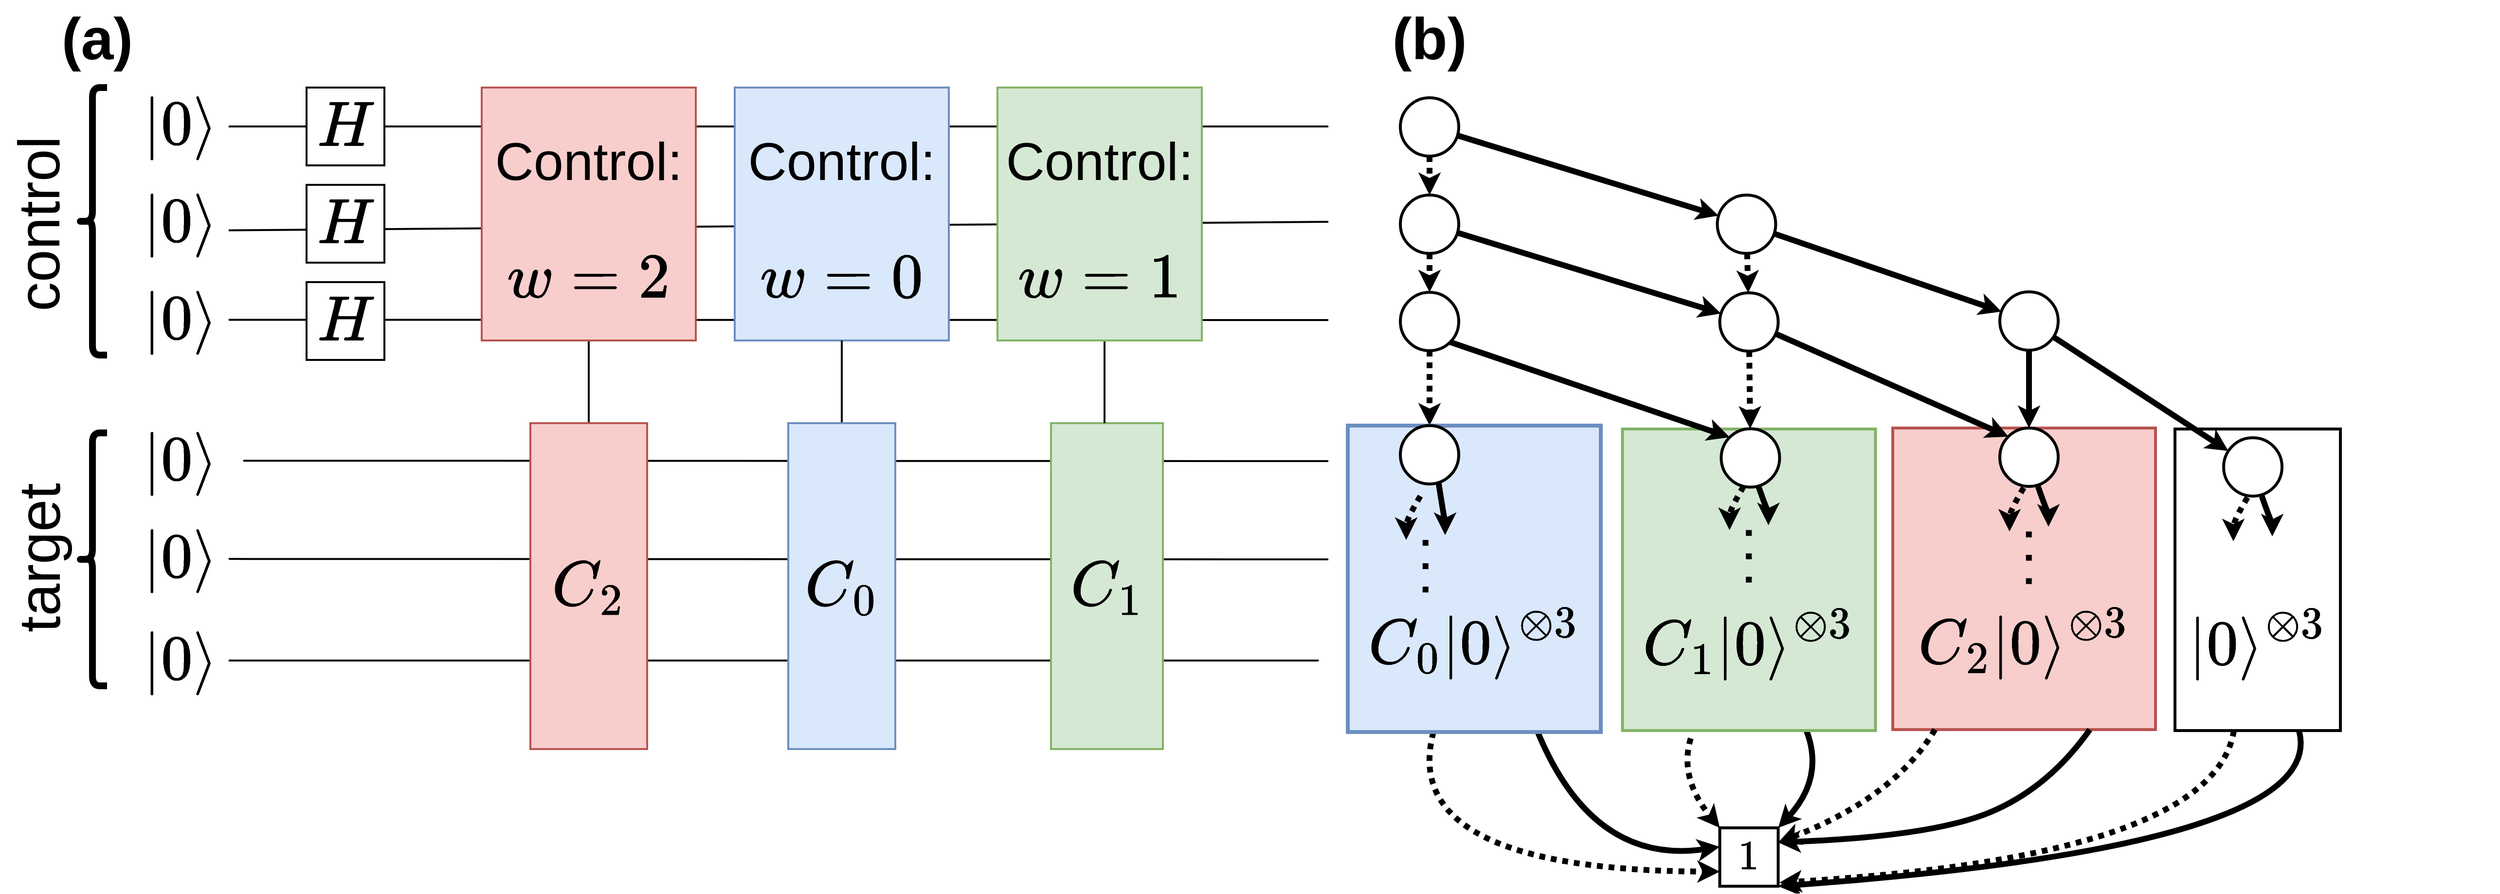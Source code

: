 <mxfile version="14.6.13" type="device"><diagram id="QLRt1LQHnvGc4lf2FzZx" name="Page-1"><mxGraphModel dx="2523" dy="2165" grid="1" gridSize="10" guides="1" tooltips="1" connect="1" arrows="1" fold="1" page="1" pageScale="1" pageWidth="850" pageHeight="1100" math="1" shadow="0"><root><mxCell id="0"/><mxCell id="1" parent="0"/><mxCell id="4k_U7q-I6AvNTp3xJAbL-4" style="orthogonalLoop=1;jettySize=auto;html=1;fontSize=36;endSize=4;strokeWidth=6;curved=1;dashed=1;dashPattern=1 1;entryX=1.022;entryY=0.938;entryDx=0;entryDy=0;entryPerimeter=0;" edge="1" parent="1" source="8iFmxjiar5IBM9s6UGjo-2" target="0vZr9o-hi5N_ZuySMO36-231"><mxGeometry relative="1" as="geometry"><Array as="points"><mxPoint x="1760" y="751"/></Array></mxGeometry></mxCell><mxCell id="4k_U7q-I6AvNTp3xJAbL-5" style="edgeStyle=none;curved=1;orthogonalLoop=1;jettySize=auto;html=1;fontSize=36;endSize=4;strokeColor=#000000;strokeWidth=6;entryX=1;entryY=1;entryDx=0;entryDy=0;" edge="1" parent="1" source="8iFmxjiar5IBM9s6UGjo-2" target="0vZr9o-hi5N_ZuySMO36-231"><mxGeometry relative="1" as="geometry"><Array as="points"><mxPoint x="1880" y="740"/></Array></mxGeometry></mxCell><mxCell id="8iFmxjiar5IBM9s6UGjo-2" value="&lt;font style=&quot;font-size: 55px&quot;&gt;&lt;br&gt;&lt;br&gt;$$|0\rangle^{\otimes 3}$$&lt;/font&gt;" style="rounded=0;whiteSpace=wrap;html=1;strokeWidth=3;fontSize=36;" parent="1" vertex="1"><mxGeometry x="1720" y="311" width="170" height="310" as="geometry"/></mxCell><mxCell id="EaZgcsgolArHx0AxWcv3-27" value="" style="endArrow=none;html=1;strokeWidth=2;" parent="1" edge="1"><mxGeometry width="50" height="50" relative="1" as="geometry"><mxPoint x="850" y="344" as="sourcePoint"/><mxPoint x="-265" y="343.57" as="targetPoint"/></mxGeometry></mxCell><mxCell id="EaZgcsgolArHx0AxWcv3-25" value="" style="endArrow=none;html=1;strokeWidth=2;" parent="1" edge="1"><mxGeometry width="50" height="50" relative="1" as="geometry"><mxPoint x="850" y="98" as="sourcePoint"/><mxPoint x="-280" y="106.75" as="targetPoint"/></mxGeometry></mxCell><mxCell id="EaZgcsgolArHx0AxWcv3-26" value="" style="endArrow=none;html=1;strokeWidth=2;" parent="1" edge="1"><mxGeometry width="50" height="50" relative="1" as="geometry"><mxPoint x="850" y="199" as="sourcePoint"/><mxPoint x="-280" y="198.75" as="targetPoint"/></mxGeometry></mxCell><mxCell id="IJYWkRETUyeReEycgtkh-1" value="" style="endArrow=none;html=1;strokeWidth=2;" parent="1" edge="1"><mxGeometry width="50" height="50" relative="1" as="geometry"><mxPoint x="850" as="sourcePoint"/><mxPoint x="-280" as="targetPoint"/></mxGeometry></mxCell><mxCell id="IJYWkRETUyeReEycgtkh-2" value="&lt;font style=&quot;font-size: 55px&quot;&gt;$$H$$&lt;/font&gt;" style="rounded=0;whiteSpace=wrap;html=1;strokeWidth=2;fontSize=36;" parent="1" vertex="1"><mxGeometry x="-200" y="-40" width="80" height="80" as="geometry"/></mxCell><mxCell id="IJYWkRETUyeReEycgtkh-4" value="&lt;font style=&quot;font-size: 55px&quot;&gt;$$H$$&lt;/font&gt;" style="rounded=0;whiteSpace=wrap;html=1;strokeWidth=2;fontSize=36;" parent="1" vertex="1"><mxGeometry x="-200" y="60" width="80" height="80" as="geometry"/></mxCell><mxCell id="IJYWkRETUyeReEycgtkh-6" value="&lt;font style=&quot;font-size: 55px&quot;&gt;$$H$$&lt;/font&gt;" style="rounded=0;whiteSpace=wrap;html=1;strokeWidth=2;fontSize=36;" parent="1" vertex="1"><mxGeometry x="-200" y="160" width="80" height="80" as="geometry"/></mxCell><mxCell id="IJYWkRETUyeReEycgtkh-223" style="edgeStyle=orthogonalEdgeStyle;rounded=0;orthogonalLoop=1;jettySize=auto;html=1;endArrow=none;endFill=0;strokeWidth=2;" parent="1" source="IJYWkRETUyeReEycgtkh-134" target="NjHkSXj24oFOpMYJinnD-5" edge="1"><mxGeometry relative="1" as="geometry"><mxPoint x="19.58" y="260" as="targetPoint"/><mxPoint x="19.58" y="220" as="sourcePoint"/></mxGeometry></mxCell><mxCell id="IJYWkRETUyeReEycgtkh-134" value="&lt;span style=&quot;font-size: 55px&quot;&gt;&lt;br&gt;&lt;br&gt;Control:&lt;br&gt;$$w=2$$&lt;br&gt;&lt;/span&gt;" style="rounded=0;whiteSpace=wrap;html=1;strokeWidth=2;fontSize=36;fillColor=#f8cecc;strokeColor=#b85450;" parent="1" vertex="1"><mxGeometry x="-20" y="-40" width="220" height="260" as="geometry"/></mxCell><mxCell id="IJYWkRETUyeReEycgtkh-214" value="" style="endArrow=none;html=1;strokeWidth=2;" parent="1" edge="1"><mxGeometry width="50" height="50" relative="1" as="geometry"><mxPoint x="850" y="445" as="sourcePoint"/><mxPoint x="-280" y="444.56" as="targetPoint"/></mxGeometry></mxCell><mxCell id="0vZr9o-hi5N_ZuySMO36-213" style="edgeStyle=none;orthogonalLoop=1;jettySize=auto;html=1;dashed=1;dashPattern=1 1;strokeWidth=6;fontSize=32;endSize=4;" parent="1" source="0vZr9o-hi5N_ZuySMO36-215" target="0vZr9o-hi5N_ZuySMO36-218" edge="1"><mxGeometry relative="1" as="geometry"/></mxCell><mxCell id="0vZr9o-hi5N_ZuySMO36-214" style="edgeStyle=none;orthogonalLoop=1;jettySize=auto;html=1;strokeWidth=6;fontSize=32;endSize=4;" parent="1" source="0vZr9o-hi5N_ZuySMO36-215" target="0vZr9o-hi5N_ZuySMO36-234" edge="1"><mxGeometry relative="1" as="geometry"/></mxCell><mxCell id="0vZr9o-hi5N_ZuySMO36-216" style="edgeStyle=none;orthogonalLoop=1;jettySize=auto;html=1;dashed=1;dashPattern=1 1;strokeWidth=6;fontSize=32;endSize=4;" parent="1" source="0vZr9o-hi5N_ZuySMO36-218" target="0vZr9o-hi5N_ZuySMO36-221" edge="1"><mxGeometry relative="1" as="geometry"/></mxCell><mxCell id="0vZr9o-hi5N_ZuySMO36-217" style="edgeStyle=none;orthogonalLoop=1;jettySize=auto;html=1;strokeWidth=6;fontSize=32;endSize=4;" parent="1" source="0vZr9o-hi5N_ZuySMO36-218" target="0vZr9o-hi5N_ZuySMO36-238" edge="1"><mxGeometry relative="1" as="geometry"/></mxCell><mxCell id="0vZr9o-hi5N_ZuySMO36-219" style="edgeStyle=none;orthogonalLoop=1;jettySize=auto;html=1;dashed=1;dashPattern=1 1;strokeWidth=6;fontSize=32;endSize=4;entryX=0.5;entryY=0;entryDx=0;entryDy=0;" parent="1" source="0vZr9o-hi5N_ZuySMO36-221" target="EaZgcsgolArHx0AxWcv3-62" edge="1"><mxGeometry relative="1" as="geometry"><Array as="points"/><mxPoint x="940" y="325" as="targetPoint"/></mxGeometry></mxCell><mxCell id="0vZr9o-hi5N_ZuySMO36-232" style="edgeStyle=none;orthogonalLoop=1;jettySize=auto;html=1;strokeWidth=6;fontSize=32;endSize=4;" parent="1" source="0vZr9o-hi5N_ZuySMO36-234" target="0vZr9o-hi5N_ZuySMO36-248" edge="1"><mxGeometry relative="1" as="geometry"><Array as="points"/></mxGeometry></mxCell><mxCell id="0vZr9o-hi5N_ZuySMO36-233" style="edgeStyle=none;orthogonalLoop=1;jettySize=auto;html=1;strokeWidth=6;fontSize=32;dashed=1;dashPattern=1 1;endSize=4;" parent="1" source="0vZr9o-hi5N_ZuySMO36-234" target="0vZr9o-hi5N_ZuySMO36-238" edge="1"><mxGeometry relative="1" as="geometry"><Array as="points"/></mxGeometry></mxCell><mxCell id="0vZr9o-hi5N_ZuySMO36-238" value="" style="ellipse;whiteSpace=wrap;html=1;aspect=fixed;strokeWidth=3;" parent="1" vertex="1"><mxGeometry x="1252.25" y="171" width="60" height="60" as="geometry"/></mxCell><mxCell id="0vZr9o-hi5N_ZuySMO36-248" value="" style="ellipse;whiteSpace=wrap;html=1;aspect=fixed;strokeWidth=3;" parent="1" vertex="1"><mxGeometry x="1540" y="170" width="60" height="60" as="geometry"/></mxCell><mxCell id="RQr7y61r18NanL5edyea-7" value="" style="shape=curlyBracket;whiteSpace=wrap;html=1;rounded=1;fontSize=36;strokeWidth=7;" parent="1" vertex="1"><mxGeometry x="-435" y="-40" width="30" height="275" as="geometry"/></mxCell><mxCell id="RQr7y61r18NanL5edyea-8" value="" style="shape=curlyBracket;whiteSpace=wrap;html=1;rounded=1;fontSize=36;strokeWidth=7;" parent="1" vertex="1"><mxGeometry x="-435" y="315" width="30" height="260" as="geometry"/></mxCell><mxCell id="RQr7y61r18NanL5edyea-10" value="&lt;font style=&quot;font-size: 60px&quot;&gt;target&lt;/font&gt;" style="text;html=1;strokeColor=none;fillColor=none;align=center;verticalAlign=middle;whiteSpace=wrap;rounded=0;fontSize=36;direction=east;rotation=-90;" parent="1" vertex="1"><mxGeometry x="-606.25" y="416.25" width="262.5" height="55" as="geometry"/></mxCell><mxCell id="RQr7y61r18NanL5edyea-28" value="&lt;font style=&quot;font-size: 60px&quot;&gt;control&lt;/font&gt;" style="text;html=1;strokeColor=none;fillColor=none;align=center;verticalAlign=middle;whiteSpace=wrap;rounded=0;fontSize=36;direction=east;rotation=-90;" parent="1" vertex="1"><mxGeometry x="-615" y="60" width="280" height="80" as="geometry"/></mxCell><mxCell id="EaZgcsgolArHx0AxWcv3-3" value="&lt;font style=&quot;font-size: 55px&quot;&gt;$$|0\rangle$$&lt;/font&gt;" style="text;html=1;align=center;verticalAlign=middle;resizable=0;points=[];autosize=1;" parent="1" vertex="1"><mxGeometry x="-505.0" y="-15" width="350" height="30" as="geometry"/></mxCell><mxCell id="EaZgcsgolArHx0AxWcv3-4" value="&lt;font style=&quot;font-size: 55px&quot;&gt;$$|0\rangle$$&lt;/font&gt;" style="text;html=1;align=center;verticalAlign=middle;resizable=0;points=[];autosize=1;" parent="1" vertex="1"><mxGeometry x="-505.0" y="85" width="350" height="30" as="geometry"/></mxCell><mxCell id="EaZgcsgolArHx0AxWcv3-5" value="&lt;font style=&quot;font-size: 55px&quot;&gt;$$|0\rangle$$&lt;/font&gt;" style="text;html=1;align=center;verticalAlign=middle;resizable=0;points=[];autosize=1;" parent="1" vertex="1"><mxGeometry x="-505.0" y="185" width="350" height="30" as="geometry"/></mxCell><mxCell id="EaZgcsgolArHx0AxWcv3-11" value="&lt;font style=&quot;font-size: 55px&quot;&gt;$$|0\rangle$$&lt;/font&gt;" style="text;html=1;align=center;verticalAlign=middle;resizable=0;points=[];autosize=1;" parent="1" vertex="1"><mxGeometry x="-505" y="330" width="350" height="30" as="geometry"/></mxCell><mxCell id="EaZgcsgolArHx0AxWcv3-12" value="&lt;font style=&quot;font-size: 55px&quot;&gt;$$|0\rangle$$&lt;/font&gt;" style="text;html=1;align=center;verticalAlign=middle;resizable=0;points=[];autosize=1;" parent="1" vertex="1"><mxGeometry x="-505" y="430" width="350" height="30" as="geometry"/></mxCell><mxCell id="EaZgcsgolArHx0AxWcv3-13" value="&lt;font style=&quot;font-size: 55px&quot;&gt;$$|0\rangle$$&lt;/font&gt;" style="text;html=1;align=center;verticalAlign=middle;resizable=0;points=[];autosize=1;" parent="1" vertex="1"><mxGeometry x="-505" y="535" width="350" height="30" as="geometry"/></mxCell><mxCell id="EaZgcsgolArHx0AxWcv3-15" value="" style="endArrow=none;html=1;strokeWidth=2;" parent="1" edge="1"><mxGeometry width="50" height="50" relative="1" as="geometry"><mxPoint x="840" y="549" as="sourcePoint"/><mxPoint x="-280" y="549" as="targetPoint"/></mxGeometry></mxCell><mxCell id="NjHkSXj24oFOpMYJinnD-5" value="&lt;font style=&quot;font-size: 55px&quot;&gt;$$C_2$$&lt;/font&gt;" style="rounded=0;whiteSpace=wrap;html=1;strokeWidth=2;fontSize=36;fillColor=#f8cecc;strokeColor=#b85450;" parent="1" vertex="1"><mxGeometry x="30" y="305" width="120" height="335" as="geometry"/></mxCell><mxCell id="EaZgcsgolArHx0AxWcv3-16" value="&lt;span style=&quot;font-size: 55px&quot;&gt;&lt;br&gt;&lt;br&gt;Control:&lt;br&gt;$$w=0$$&lt;br&gt;&lt;/span&gt;" style="rounded=0;whiteSpace=wrap;html=1;strokeWidth=2;fontSize=36;fillColor=#dae8fc;strokeColor=#6c8ebf;" parent="1" vertex="1"><mxGeometry x="240" y="-40" width="220" height="260" as="geometry"/></mxCell><mxCell id="EaZgcsgolArHx0AxWcv3-17" value="&lt;font style=&quot;font-size: 55px&quot;&gt;$$C_0$$&lt;/font&gt;" style="rounded=0;whiteSpace=wrap;html=1;strokeWidth=2;fontSize=36;fillColor=#dae8fc;strokeColor=#6c8ebf;" parent="1" vertex="1"><mxGeometry x="295" y="305" width="110" height="335" as="geometry"/></mxCell><mxCell id="EaZgcsgolArHx0AxWcv3-20" value="&lt;span style=&quot;font-size: 55px&quot;&gt;&lt;br&gt;&lt;br&gt;Control:&lt;br&gt;$$w=1$$&lt;br&gt;&lt;/span&gt;" style="rounded=0;whiteSpace=wrap;html=1;strokeWidth=2;fontSize=36;fillColor=#d5e8d4;strokeColor=#82b366;" parent="1" vertex="1"><mxGeometry x="510" y="-40" width="210" height="260" as="geometry"/></mxCell><mxCell id="EaZgcsgolArHx0AxWcv3-21" value="&lt;font style=&quot;font-size: 55px&quot;&gt;$$C_1$$&lt;/font&gt;" style="rounded=0;whiteSpace=wrap;html=1;strokeWidth=2;fontSize=36;fillColor=#d5e8d4;strokeColor=#82b366;" parent="1" vertex="1"><mxGeometry x="565" y="305" width="115" height="335" as="geometry"/></mxCell><mxCell id="EaZgcsgolArHx0AxWcv3-61" value="&lt;font style=&quot;font-size: 55px&quot;&gt;&lt;br&gt;&lt;br&gt;$$C_2|0\rangle^{\otimes 3}$$&lt;/font&gt;" style="rounded=0;whiteSpace=wrap;html=1;strokeWidth=3;fontSize=36;fillColor=#f8cecc;strokeColor=#b85450;" parent="1" vertex="1"><mxGeometry x="1430" y="310" width="270" height="310" as="geometry"/></mxCell><mxCell id="EaZgcsgolArHx0AxWcv3-64" value="" style="ellipse;whiteSpace=wrap;html=1;aspect=fixed;strokeWidth=3;" parent="1" vertex="1"><mxGeometry x="1540" y="310" width="60" height="60" as="geometry"/></mxCell><mxCell id="0vZr9o-hi5N_ZuySMO36-237" style="edgeStyle=none;orthogonalLoop=1;jettySize=auto;html=1;strokeWidth=6;fontSize=32;endSize=4;entryX=0;entryY=0;entryDx=0;entryDy=0;" parent="1" source="0vZr9o-hi5N_ZuySMO36-238" target="EaZgcsgolArHx0AxWcv3-64" edge="1"><mxGeometry relative="1" as="geometry"><mxPoint x="1460" y="330.5" as="targetPoint"/></mxGeometry></mxCell><mxCell id="EaZgcsgolArHx0AxWcv3-68" style="edgeStyle=none;orthogonalLoop=1;jettySize=auto;html=1;strokeWidth=6;fontSize=32;curved=1;endSize=4;" parent="1" edge="1" source="EaZgcsgolArHx0AxWcv3-41"><mxGeometry relative="1" as="geometry"><Array as="points"><mxPoint x="1122.25" y="760.5"/></Array><mxPoint x="1090" y="622.37" as="sourcePoint"/><mxPoint x="1252.25" y="740.5" as="targetPoint"/></mxGeometry></mxCell><mxCell id="EaZgcsgolArHx0AxWcv3-69" style="edgeStyle=none;orthogonalLoop=1;jettySize=auto;html=1;dashed=1;dashPattern=1 1;strokeWidth=6;fontSize=32;curved=1;endSize=4;entryX=0;entryY=0.75;entryDx=0;entryDy=0;" parent="1" source="EaZgcsgolArHx0AxWcv3-41" target="0vZr9o-hi5N_ZuySMO36-231" edge="1"><mxGeometry relative="1" as="geometry"><Array as="points"><mxPoint x="920" y="765"/></Array><mxPoint x="897.888" y="624.999" as="sourcePoint"/><mxPoint x="1130" y="770" as="targetPoint"/></mxGeometry></mxCell><mxCell id="EaZgcsgolArHx0AxWcv3-72" value="" style="endArrow=none;html=1;strokeWidth=2;entryX=0.5;entryY=1;entryDx=0;entryDy=0;" parent="1" target="EaZgcsgolArHx0AxWcv3-16" edge="1"><mxGeometry width="50" height="50" relative="1" as="geometry"><mxPoint x="350" y="304" as="sourcePoint"/><mxPoint x="350" y="222" as="targetPoint"/></mxGeometry></mxCell><mxCell id="EaZgcsgolArHx0AxWcv3-73" value="" style="endArrow=none;html=1;strokeWidth=2;entryX=0.5;entryY=1;entryDx=0;entryDy=0;" parent="1" edge="1"><mxGeometry width="50" height="50" relative="1" as="geometry"><mxPoint x="620" y="305" as="sourcePoint"/><mxPoint x="620" y="221" as="targetPoint"/></mxGeometry></mxCell><mxCell id="EaZgcsgolArHx0AxWcv3-80" style="edgeStyle=none;orthogonalLoop=1;jettySize=auto;html=1;strokeWidth=6;fontSize=32;curved=1;endSize=4;exitX=0.654;exitY=0.977;exitDx=0;exitDy=0;exitPerimeter=0;" parent="1" edge="1"><mxGeometry relative="1" as="geometry"><Array as="points"><mxPoint x="1590" y="400.66"/></Array><mxPoint x="1579.24" y="370" as="sourcePoint"/><mxPoint x="1590" y="411.38" as="targetPoint"/></mxGeometry></mxCell><mxCell id="EaZgcsgolArHx0AxWcv3-81" style="edgeStyle=none;orthogonalLoop=1;jettySize=auto;html=1;dashed=1;dashPattern=1 1;strokeWidth=6;fontSize=32;curved=1;endSize=4;" parent="1" edge="1"><mxGeometry relative="1" as="geometry"><Array as="points"><mxPoint x="1550" y="395.66"/></Array><mxPoint x="1564.565" y="371.385" as="sourcePoint"/><mxPoint x="1550" y="416.38" as="targetPoint"/></mxGeometry></mxCell><mxCell id="EaZgcsgolArHx0AxWcv3-82" value="" style="endArrow=none;dashed=1;html=1;dashPattern=1 3;strokeWidth=6;" parent="1" edge="1"><mxGeometry width="50" height="50" relative="1" as="geometry"><mxPoint x="1569.86" y="416.38" as="sourcePoint"/><mxPoint x="1569.86" y="476.38" as="targetPoint"/></mxGeometry></mxCell><mxCell id="EaZgcsgolArHx0AxWcv3-41" value="&lt;font style=&quot;font-size: 55px&quot;&gt;&lt;br&gt;&lt;br&gt;$$C_0|0\rangle^{\otimes 3}$$&lt;/font&gt;" style="rounded=0;whiteSpace=wrap;html=1;strokeWidth=4;fontSize=36;fillColor=#dae8fc;strokeColor=#6c8ebf;" parent="1" vertex="1"><mxGeometry x="870" y="307.5" width="260" height="315" as="geometry"/></mxCell><mxCell id="EaZgcsgolArHx0AxWcv3-62" value="" style="ellipse;whiteSpace=wrap;html=1;aspect=fixed;strokeWidth=3;" parent="1" vertex="1"><mxGeometry x="924" y="307.5" width="60" height="60" as="geometry"/></mxCell><mxCell id="EaZgcsgolArHx0AxWcv3-65" style="edgeStyle=none;orthogonalLoop=1;jettySize=auto;html=1;strokeWidth=6;fontSize=32;curved=1;endSize=4;exitX=0.654;exitY=0.977;exitDx=0;exitDy=0;exitPerimeter=0;" parent="1" source="EaZgcsgolArHx0AxWcv3-62" edge="1"><mxGeometry relative="1" as="geometry"><Array as="points"><mxPoint x="970" y="409.28"/></Array><mxPoint x="965.883" y="388.697" as="sourcePoint"/><mxPoint x="970" y="420" as="targetPoint"/></mxGeometry></mxCell><mxCell id="EaZgcsgolArHx0AxWcv3-66" style="edgeStyle=none;orthogonalLoop=1;jettySize=auto;html=1;dashed=1;dashPattern=1 1;strokeWidth=6;fontSize=32;curved=1;endSize=4;" parent="1" edge="1"><mxGeometry relative="1" as="geometry"><Array as="points"><mxPoint x="930" y="404.28"/></Array><mxPoint x="944.565" y="380.005" as="sourcePoint"/><mxPoint x="930" y="425" as="targetPoint"/></mxGeometry></mxCell><mxCell id="EaZgcsgolArHx0AxWcv3-67" value="" style="endArrow=none;dashed=1;html=1;dashPattern=1 3;strokeWidth=6;" parent="1" edge="1"><mxGeometry width="50" height="50" relative="1" as="geometry"><mxPoint x="949.86" y="425" as="sourcePoint"/><mxPoint x="949.86" y="485" as="targetPoint"/></mxGeometry></mxCell><mxCell id="EaZgcsgolArHx0AxWcv3-83" style="edgeStyle=none;orthogonalLoop=1;jettySize=auto;html=1;strokeWidth=6;fontSize=32;curved=1;endSize=4;exitX=0.75;exitY=1;exitDx=0;exitDy=0;entryX=1;entryY=0.25;entryDx=0;entryDy=0;" parent="1" source="EaZgcsgolArHx0AxWcv3-61" target="0vZr9o-hi5N_ZuySMO36-231" edge="1"><mxGeometry relative="1" as="geometry"><Array as="points"><mxPoint x="1590" y="680"/><mxPoint x="1470" y="730"/></Array><mxPoint x="1544.5" y="710.5" as="sourcePoint"/><mxPoint x="1312" y="760" as="targetPoint"/></mxGeometry></mxCell><mxCell id="EaZgcsgolArHx0AxWcv3-84" style="edgeStyle=none;orthogonalLoop=1;jettySize=auto;html=1;dashed=1;dashPattern=1 1;strokeWidth=6;fontSize=32;curved=1;endSize=4;entryX=1;entryY=0.25;entryDx=0;entryDy=0;" parent="1" target="0vZr9o-hi5N_ZuySMO36-231" edge="1" source="EaZgcsgolArHx0AxWcv3-61"><mxGeometry relative="1" as="geometry"><Array as="points"><mxPoint x="1432" y="690"/></Array><mxPoint x="1495.17" y="624.84" as="sourcePoint"/><mxPoint x="1762.1" y="831.54" as="targetPoint"/></mxGeometry></mxCell><mxCell id="EaZgcsgolArHx0AxWcv3-86" style="edgeStyle=none;orthogonalLoop=1;jettySize=auto;html=1;dashed=1;dashPattern=1 1;strokeWidth=6;fontSize=32;curved=1;endSize=4;exitX=0.201;exitY=1.014;exitDx=0;exitDy=0;exitPerimeter=0;entryX=0;entryY=0;entryDx=0;entryDy=0;" parent="1" target="0vZr9o-hi5N_ZuySMO36-231" edge="1"><mxGeometry relative="1" as="geometry"><Array as="points"><mxPoint x="1210" y="670"/></Array><mxPoint x="1222.4" y="629.0" as="sourcePoint"/><mxPoint x="1282.25" y="891" as="targetPoint"/></mxGeometry></mxCell><mxCell id="EaZgcsgolArHx0AxWcv3-87" style="edgeStyle=none;orthogonalLoop=1;jettySize=auto;html=1;strokeWidth=6;fontSize=32;curved=1;endSize=4;entryX=1;entryY=0;entryDx=0;entryDy=0;" parent="1" source="EaZgcsgolArHx0AxWcv3-42" target="0vZr9o-hi5N_ZuySMO36-231" edge="1"><mxGeometry relative="1" as="geometry"><Array as="points"><mxPoint x="1360" y="670"/></Array><mxPoint x="1347.4" y="639" as="sourcePoint"/><mxPoint x="1377.25" y="731" as="targetPoint"/></mxGeometry></mxCell><mxCell id="0vZr9o-hi5N_ZuySMO36-236" style="edgeStyle=none;orthogonalLoop=1;jettySize=auto;html=1;dashed=1;dashPattern=1 1;strokeWidth=6;fontSize=32;curved=1;endSize=4;" parent="1" source="0vZr9o-hi5N_ZuySMO36-238" target="EaZgcsgolArHx0AxWcv3-63" edge="1"><mxGeometry relative="1" as="geometry"><mxPoint x="1262.25" y="221" as="sourcePoint"/><mxPoint x="1226.061" y="291.753" as="targetPoint"/></mxGeometry></mxCell><mxCell id="EaZgcsgolArHx0AxWcv3-42" value="&lt;font style=&quot;font-size: 55px&quot;&gt;&lt;br&gt;&lt;br&gt;$$C_1|0\rangle^{\otimes 3}$$&lt;/font&gt;" style="rounded=0;whiteSpace=wrap;html=1;strokeWidth=3;fontSize=36;fillColor=#d5e8d4;strokeColor=#82b366;" parent="1" vertex="1"><mxGeometry x="1152.25" y="311" width="260" height="310" as="geometry"/></mxCell><mxCell id="EaZgcsgolArHx0AxWcv3-63" value="" style="ellipse;whiteSpace=wrap;html=1;aspect=fixed;strokeWidth=3;" parent="1" vertex="1"><mxGeometry x="1253.71" y="310.7" width="60" height="60" as="geometry"/></mxCell><mxCell id="0vZr9o-hi5N_ZuySMO36-220" style="edgeStyle=none;orthogonalLoop=1;jettySize=auto;html=1;strokeWidth=6;fontSize=32;endSize=4;entryX=0;entryY=0;entryDx=0;entryDy=0;exitX=1;exitY=1;exitDx=0;exitDy=0;" parent="1" source="0vZr9o-hi5N_ZuySMO36-221" target="EaZgcsgolArHx0AxWcv3-63" edge="1"><mxGeometry relative="1" as="geometry"><mxPoint x="960.0" y="178.298" as="sourcePoint"/><mxPoint x="1028.176" y="302.416" as="targetPoint"/></mxGeometry></mxCell><mxCell id="EaZgcsgolArHx0AxWcv3-74" style="edgeStyle=none;orthogonalLoop=1;jettySize=auto;html=1;strokeWidth=6;fontSize=32;curved=1;endSize=4;exitX=0.654;exitY=0.977;exitDx=0;exitDy=0;exitPerimeter=0;" parent="1" edge="1"><mxGeometry relative="1" as="geometry"><Array as="points"><mxPoint x="1302.25" y="399.16"/></Array><mxPoint x="1291.49" y="368.5" as="sourcePoint"/><mxPoint x="1302.25" y="409.88" as="targetPoint"/></mxGeometry></mxCell><mxCell id="EaZgcsgolArHx0AxWcv3-75" style="edgeStyle=none;orthogonalLoop=1;jettySize=auto;html=1;dashed=1;dashPattern=1 1;strokeWidth=6;fontSize=32;curved=1;endSize=4;" parent="1" edge="1"><mxGeometry relative="1" as="geometry"><Array as="points"><mxPoint x="1262.25" y="394.16"/></Array><mxPoint x="1276.815" y="369.885" as="sourcePoint"/><mxPoint x="1262.25" y="414.88" as="targetPoint"/></mxGeometry></mxCell><mxCell id="EaZgcsgolArHx0AxWcv3-76" value="" style="endArrow=none;dashed=1;html=1;dashPattern=1 3;strokeWidth=6;" parent="1" edge="1"><mxGeometry width="50" height="50" relative="1" as="geometry"><mxPoint x="1282.11" y="414.88" as="sourcePoint"/><mxPoint x="1282.11" y="474.88" as="targetPoint"/></mxGeometry></mxCell><mxCell id="0vZr9o-hi5N_ZuySMO36-234" value="" style="ellipse;whiteSpace=wrap;html=1;aspect=fixed;strokeWidth=3;" parent="1" vertex="1"><mxGeometry x="1249.71" y="70.5" width="60" height="60" as="geometry"/></mxCell><mxCell id="0vZr9o-hi5N_ZuySMO36-215" value="" style="ellipse;whiteSpace=wrap;html=1;aspect=fixed;strokeWidth=3;" parent="1" vertex="1"><mxGeometry x="924" y="-29.5" width="60" height="60" as="geometry"/></mxCell><mxCell id="0vZr9o-hi5N_ZuySMO36-221" value="" style="ellipse;whiteSpace=wrap;html=1;aspect=fixed;strokeWidth=3;" parent="1" vertex="1"><mxGeometry x="924" y="170.5" width="60" height="60" as="geometry"/></mxCell><mxCell id="0vZr9o-hi5N_ZuySMO36-218" value="" style="ellipse;whiteSpace=wrap;html=1;aspect=fixed;strokeWidth=3;" parent="1" vertex="1"><mxGeometry x="924" y="70.5" width="60" height="60" as="geometry"/></mxCell><mxCell id="EaZgcsgolArHx0AxWcv3-98" style="edgeStyle=none;orthogonalLoop=1;jettySize=auto;html=1;strokeWidth=6;fontSize=32;curved=1;endSize=4;" parent="1" source="0vZr9o-hi5N_ZuySMO36-248" target="EaZgcsgolArHx0AxWcv3-64" edge="1"><mxGeometry relative="1" as="geometry"><mxPoint x="1591" y="220" as="sourcePoint"/><mxPoint x="1582.48" y="312.7" as="targetPoint"/></mxGeometry></mxCell><mxCell id="8iFmxjiar5IBM9s6UGjo-4" style="rounded=0;orthogonalLoop=1;jettySize=auto;html=1;strokeWidth=6;endSize=4;" parent="1" source="0vZr9o-hi5N_ZuySMO36-248" target="8iFmxjiar5IBM9s6UGjo-8" edge="1"><mxGeometry relative="1" as="geometry"><mxPoint x="1860" y="245" as="sourcePoint"/><mxPoint x="1860" y="310" as="targetPoint"/></mxGeometry></mxCell><mxCell id="8iFmxjiar5IBM9s6UGjo-12" value="" style="group" parent="1" vertex="1" connectable="0"><mxGeometry x="1770" y="320" width="60" height="90.66" as="geometry"/></mxCell><mxCell id="8iFmxjiar5IBM9s6UGjo-8" value="" style="ellipse;whiteSpace=wrap;html=1;aspect=fixed;strokeWidth=3;" parent="8iFmxjiar5IBM9s6UGjo-12" vertex="1"><mxGeometry width="60" height="60" as="geometry"/></mxCell><mxCell id="8iFmxjiar5IBM9s6UGjo-9" style="edgeStyle=none;orthogonalLoop=1;jettySize=auto;html=1;strokeWidth=6;fontSize=32;curved=1;endSize=4;exitX=0.654;exitY=0.977;exitDx=0;exitDy=0;exitPerimeter=0;" parent="8iFmxjiar5IBM9s6UGjo-12" edge="1"><mxGeometry relative="1" as="geometry"><Array as="points"><mxPoint x="50" y="90.66"/></Array><mxPoint x="39.24" y="60" as="sourcePoint"/><mxPoint x="50" y="101.38" as="targetPoint"/></mxGeometry></mxCell><mxCell id="8iFmxjiar5IBM9s6UGjo-10" style="edgeStyle=none;orthogonalLoop=1;jettySize=auto;html=1;dashed=1;dashPattern=1 1;strokeWidth=6;fontSize=32;curved=1;endSize=4;" parent="8iFmxjiar5IBM9s6UGjo-12" edge="1"><mxGeometry relative="1" as="geometry"><Array as="points"><mxPoint x="10" y="85.66"/></Array><mxPoint x="24.565" y="61.385" as="sourcePoint"/><mxPoint x="10" y="106.38" as="targetPoint"/></mxGeometry></mxCell><mxCell id="4k_U7q-I6AvNTp3xJAbL-2" value="&lt;font style=&quot;font-size: 60px&quot;&gt;(a)&lt;/font&gt;" style="text;html=1;strokeColor=none;fillColor=none;align=center;verticalAlign=middle;whiteSpace=wrap;rounded=0;fontSize=36;direction=east;rotation=0;fontStyle=1" vertex="1" parent="1"><mxGeometry x="-480" y="-130" width="130" height="80" as="geometry"/></mxCell><mxCell id="0vZr9o-hi5N_ZuySMO36-231" value="$$1$$" style="rounded=0;whiteSpace=wrap;html=1;strokeWidth=3;fontSize=36;" parent="1" vertex="1"><mxGeometry x="1252.25" y="721" width="60" height="60" as="geometry"/></mxCell><mxCell id="4k_U7q-I6AvNTp3xJAbL-3" value="&lt;font style=&quot;font-size: 60px&quot;&gt;(b)&lt;/font&gt;" style="text;html=1;strokeColor=none;fillColor=none;align=center;verticalAlign=middle;whiteSpace=wrap;rounded=0;fontSize=36;direction=east;rotation=0;fontStyle=1" vertex="1" parent="1"><mxGeometry x="889" y="-130" width="130" height="80" as="geometry"/></mxCell></root></mxGraphModel></diagram></mxfile>